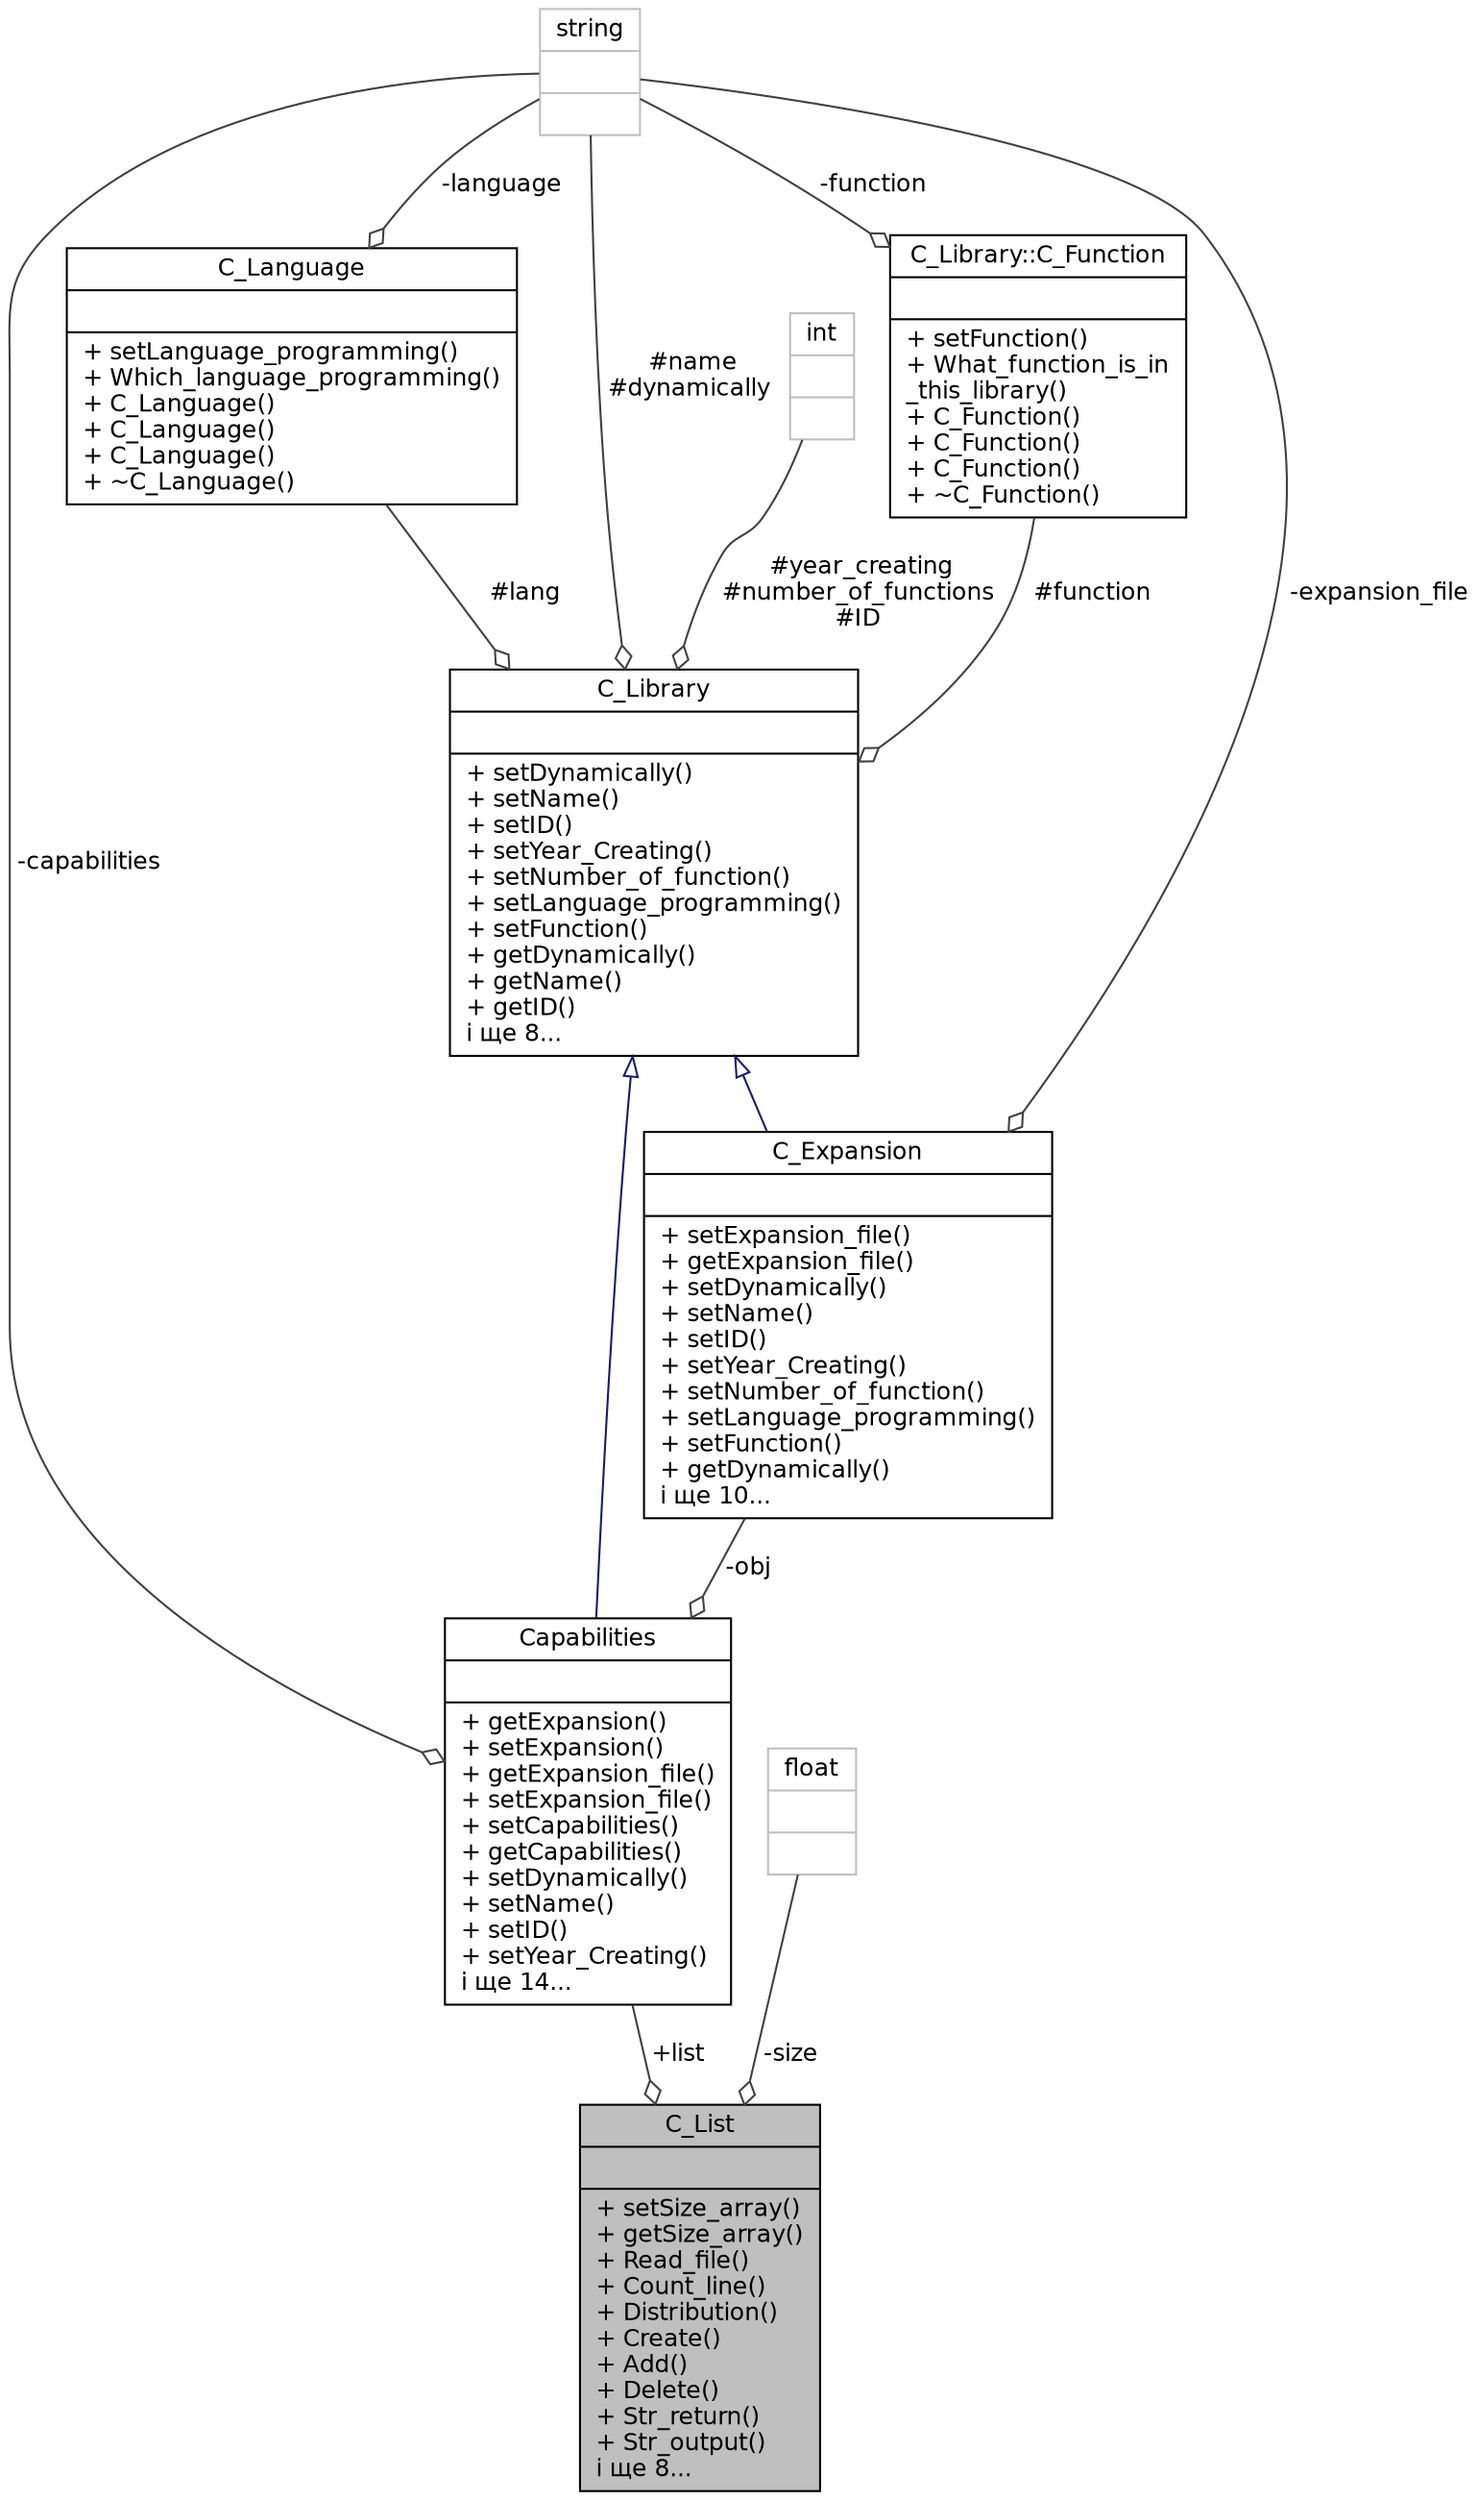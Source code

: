 digraph "C_List"
{
 // LATEX_PDF_SIZE
  edge [fontname="Helvetica",fontsize="12",labelfontname="Helvetica",labelfontsize="12"];
  node [fontname="Helvetica",fontsize="12",shape=record];
  Node1 [label="{C_List\n||+ setSize_array()\l+ getSize_array()\l+ Read_file()\l+ Count_line()\l+ Distribution()\l+ Create()\l+ Add()\l+ Delete()\l+ Str_return()\l+ Str_output()\lі ще  8...\l}",height=0.2,width=0.4,color="black", fillcolor="grey75", style="filled", fontcolor="black",tooltip="< Оголошення класу списку"];
  Node2 -> Node1 [color="grey25",fontsize="12",style="solid",label=" +list" ,arrowhead="odiamond",fontname="Helvetica"];
  Node2 [label="{Capabilities\n||+ getExpansion()\l+ setExpansion()\l+ getExpansion_file()\l+ setExpansion_file()\l+ setCapabilities()\l+ getCapabilities()\l+ setDynamically()\l+ setName()\l+ setID()\l+ setYear_Creating()\lі ще  14...\l}",height=0.2,width=0.4,color="black", fillcolor="white", style="filled",URL="$class_capabilities.html",tooltip="< Оголошення класа спадкоемця Capabilities"];
  Node3 -> Node2 [dir="back",color="midnightblue",fontsize="12",style="solid",arrowtail="onormal",fontname="Helvetica"];
  Node3 [label="{C_Library\n||+ setDynamically()\l+ setName()\l+ setID()\l+ setYear_Creating()\l+ setNumber_of_function()\l+ setLanguage_programming()\l+ setFunction()\l+ getDynamically()\l+ getName()\l+ getID()\lі ще  8...\l}",height=0.2,width=0.4,color="black", fillcolor="white", style="filled",URL="$class_c___library.html",tooltip="< Оголошення базового класу C_Library"];
  Node4 -> Node3 [color="grey25",fontsize="12",style="solid",label=" #function" ,arrowhead="odiamond",fontname="Helvetica"];
  Node4 [label="{C_Library::C_Function\n||+ setFunction()\l+ What_function_is_in\l_this_library()\l+ C_Function()\l+ C_Function()\l+ C_Function()\l+ ~C_Function()\l}",height=0.2,width=0.4,color="black", fillcolor="white", style="filled",URL="$class_c___library_1_1_c___function.html",tooltip="< Оголошення класу C_Function"];
  Node5 -> Node4 [color="grey25",fontsize="12",style="solid",label=" -function" ,arrowhead="odiamond",fontname="Helvetica"];
  Node5 [label="{string\n||}",height=0.2,width=0.4,color="grey75", fillcolor="white", style="filled",tooltip=" "];
  Node6 -> Node3 [color="grey25",fontsize="12",style="solid",label=" #lang" ,arrowhead="odiamond",fontname="Helvetica"];
  Node6 [label="{C_Language\n||+ setLanguage_programming()\l+ Which_language_programming()\l+ C_Language()\l+ C_Language()\l+ C_Language()\l+ ~C_Language()\l}",height=0.2,width=0.4,color="black", fillcolor="white", style="filled",URL="$class_c___language.html",tooltip="< Оголошення класу C_Language"];
  Node5 -> Node6 [color="grey25",fontsize="12",style="solid",label=" -language" ,arrowhead="odiamond",fontname="Helvetica"];
  Node7 -> Node3 [color="grey25",fontsize="12",style="solid",label=" #year_creating\n#number_of_functions\n#ID" ,arrowhead="odiamond",fontname="Helvetica"];
  Node7 [label="{int\n||}",height=0.2,width=0.4,color="grey75", fillcolor="white", style="filled",tooltip=" "];
  Node5 -> Node3 [color="grey25",fontsize="12",style="solid",label=" #name\n#dynamically" ,arrowhead="odiamond",fontname="Helvetica"];
  Node5 -> Node2 [color="grey25",fontsize="12",style="solid",label=" -capabilities" ,arrowhead="odiamond",fontname="Helvetica"];
  Node8 -> Node2 [color="grey25",fontsize="12",style="solid",label=" -obj" ,arrowhead="odiamond",fontname="Helvetica"];
  Node8 [label="{C_Expansion\n||+ setExpansion_file()\l+ getExpansion_file()\l+ setDynamically()\l+ setName()\l+ setID()\l+ setYear_Creating()\l+ setNumber_of_function()\l+ setLanguage_programming()\l+ setFunction()\l+ getDynamically()\lі ще  10...\l}",height=0.2,width=0.4,color="black", fillcolor="white", style="filled",URL="$class_c___expansion.html",tooltip="< Оголошення класа спадкоемця C_Expansion"];
  Node3 -> Node8 [dir="back",color="midnightblue",fontsize="12",style="solid",arrowtail="onormal",fontname="Helvetica"];
  Node5 -> Node8 [color="grey25",fontsize="12",style="solid",label=" -expansion_file" ,arrowhead="odiamond",fontname="Helvetica"];
  Node9 -> Node1 [color="grey25",fontsize="12",style="solid",label=" -size" ,arrowhead="odiamond",fontname="Helvetica"];
  Node9 [label="{float\n||}",height=0.2,width=0.4,color="grey75", fillcolor="white", style="filled",tooltip=" "];
}
